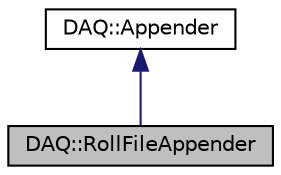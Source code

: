 digraph "DAQ::RollFileAppender"
{
  edge [fontname="Helvetica",fontsize="10",labelfontname="Helvetica",labelfontsize="10"];
  node [fontname="Helvetica",fontsize="10",shape=record];
  Node0 [label="DAQ::RollFileAppender",height=0.2,width=0.4,color="black", fillcolor="grey75", style="filled", fontcolor="black"];
  Node1 -> Node0 [dir="back",color="midnightblue",fontsize="10",style="solid",fontname="Helvetica"];
  Node1 [label="DAQ::Appender",height=0.2,width=0.4,color="black", fillcolor="white", style="filled",URL="$classDAQ_1_1Appender.html",tooltip="输出器的虚基类 "];
}
